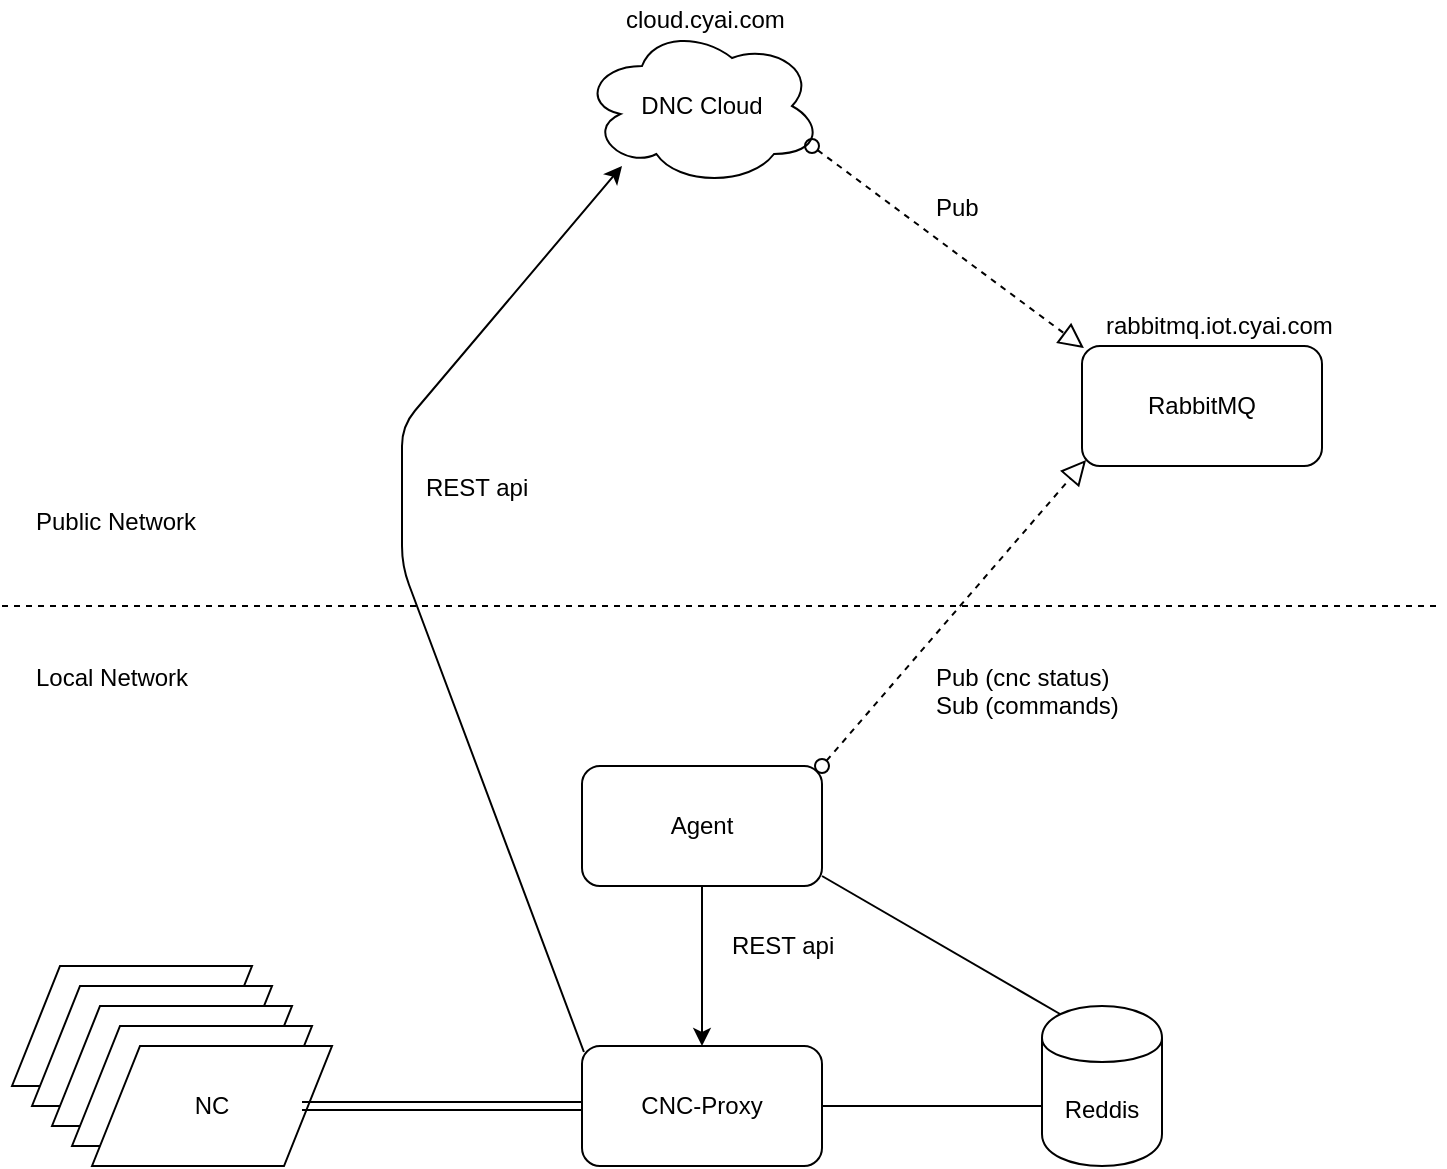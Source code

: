 <mxfile version="11.1.4" type="github"><diagram id="Hy_D6MKF1IKnsK7ovJGc" name="Page-1"><mxGraphModel dx="758" dy="730" grid="1" gridSize="10" guides="1" tooltips="1" connect="1" arrows="1" fold="1" page="1" pageScale="1" pageWidth="827" pageHeight="1169" math="0" shadow="0"><root><mxCell id="0"/><mxCell id="1" parent="0"/><mxCell id="63n7rh9HoiTFIodZpKey-1" value="" style="endArrow=none;dashed=1;html=1;" parent="1" edge="1"><mxGeometry width="50" height="50" relative="1" as="geometry"><mxPoint x="20" y="400" as="sourcePoint"/><mxPoint x="740" y="400" as="targetPoint"/><Array as="points"><mxPoint x="130" y="400"/></Array></mxGeometry></mxCell><mxCell id="63n7rh9HoiTFIodZpKey-2" value="CNC-Proxy" style="rounded=1;whiteSpace=wrap;html=1;" parent="1" vertex="1"><mxGeometry x="310" y="620" width="120" height="60" as="geometry"/></mxCell><mxCell id="63n7rh9HoiTFIodZpKey-3" value="&lt;div&gt;RabbitMQ&lt;/div&gt;" style="rounded=1;whiteSpace=wrap;html=1;" parent="1" vertex="1"><mxGeometry x="560" y="270" width="120" height="60" as="geometry"/></mxCell><mxCell id="63n7rh9HoiTFIodZpKey-4" value="DNC Cloud" style="ellipse;shape=cloud;whiteSpace=wrap;html=1;" parent="1" vertex="1"><mxGeometry x="310" y="110" width="120" height="80" as="geometry"/></mxCell><mxCell id="63n7rh9HoiTFIodZpKey-5" value="Reddis" style="shape=cylinder;whiteSpace=wrap;html=1;boundedLbl=1;backgroundOutline=1;" parent="1" vertex="1"><mxGeometry x="540" y="600" width="60" height="80" as="geometry"/></mxCell><mxCell id="63n7rh9HoiTFIodZpKey-6" value="Agent" style="rounded=1;whiteSpace=wrap;html=1;" parent="1" vertex="1"><mxGeometry x="310" y="480" width="120" height="60" as="geometry"/></mxCell><mxCell id="63n7rh9HoiTFIodZpKey-8" value="&lt;div&gt;Pub&lt;/div&gt;" style="text;html=1;resizable=0;points=[];autosize=1;align=left;verticalAlign=top;spacingTop=-4;" parent="1" vertex="1"><mxGeometry x="485" y="191" width="40" height="20" as="geometry"/></mxCell><mxCell id="63n7rh9HoiTFIodZpKey-10" value="&lt;div&gt;Pub (cnc status)&lt;/div&gt;&lt;div&gt;Sub (commands)&lt;/div&gt;" style="text;html=1;resizable=0;points=[];autosize=1;align=left;verticalAlign=top;spacingTop=-4;" parent="1" vertex="1"><mxGeometry x="485" y="426" width="110" height="30" as="geometry"/></mxCell><mxCell id="63n7rh9HoiTFIodZpKey-13" value="&lt;div&gt;Local Network&lt;/div&gt;&lt;div&gt;&lt;br&gt;&lt;/div&gt;" style="text;html=1;resizable=0;points=[];autosize=1;align=left;verticalAlign=top;spacingTop=-4;" parent="1" vertex="1"><mxGeometry x="35" y="426" width="100" height="30" as="geometry"/></mxCell><mxCell id="63n7rh9HoiTFIodZpKey-14" value="&lt;div&gt;Public Network&lt;/div&gt;" style="text;html=1;resizable=0;points=[];autosize=1;align=left;verticalAlign=top;spacingTop=-4;" parent="1" vertex="1"><mxGeometry x="35" y="348" width="100" height="20" as="geometry"/></mxCell><mxCell id="63n7rh9HoiTFIodZpKey-15" value="&lt;div&gt;rabbitmq.iot.cyai.com&lt;/div&gt;&lt;div&gt;&lt;br&gt;&lt;/div&gt;" style="text;html=1;resizable=0;points=[];autosize=1;align=left;verticalAlign=top;spacingTop=-4;" parent="1" vertex="1"><mxGeometry x="570" y="250" width="140" height="30" as="geometry"/></mxCell><mxCell id="63n7rh9HoiTFIodZpKey-16" value="" style="endArrow=classic;html=1;exitX=0.5;exitY=1;exitDx=0;exitDy=0;entryX=0.5;entryY=0;entryDx=0;entryDy=0;" parent="1" source="63n7rh9HoiTFIodZpKey-6" target="63n7rh9HoiTFIodZpKey-2" edge="1"><mxGeometry width="50" height="50" relative="1" as="geometry"><mxPoint x="363" y="584" as="sourcePoint"/><mxPoint x="413" y="534" as="targetPoint"/></mxGeometry></mxCell><mxCell id="63n7rh9HoiTFIodZpKey-19" value="&lt;div&gt;REST api&lt;/div&gt;" style="text;html=1;resizable=0;points=[];autosize=1;align=left;verticalAlign=top;spacingTop=-4;" parent="1" vertex="1"><mxGeometry x="383" y="560" width="60" height="20" as="geometry"/></mxCell><mxCell id="63n7rh9HoiTFIodZpKey-21" value="NC" style="shape=parallelogram;perimeter=parallelogramPerimeter;whiteSpace=wrap;html=1;" parent="1" vertex="1"><mxGeometry x="25" y="580" width="120" height="60" as="geometry"/></mxCell><mxCell id="63n7rh9HoiTFIodZpKey-24" value="NC" style="shape=parallelogram;perimeter=parallelogramPerimeter;whiteSpace=wrap;html=1;" parent="1" vertex="1"><mxGeometry x="35" y="590" width="120" height="60" as="geometry"/></mxCell><mxCell id="63n7rh9HoiTFIodZpKey-25" value="NC" style="shape=parallelogram;perimeter=parallelogramPerimeter;whiteSpace=wrap;html=1;" parent="1" vertex="1"><mxGeometry x="45" y="600" width="120" height="60" as="geometry"/></mxCell><mxCell id="63n7rh9HoiTFIodZpKey-26" value="NC" style="shape=parallelogram;perimeter=parallelogramPerimeter;whiteSpace=wrap;html=1;" parent="1" vertex="1"><mxGeometry x="55" y="610" width="120" height="60" as="geometry"/></mxCell><mxCell id="63n7rh9HoiTFIodZpKey-27" value="NC" style="shape=parallelogram;perimeter=parallelogramPerimeter;whiteSpace=wrap;html=1;" parent="1" vertex="1"><mxGeometry x="65" y="620" width="120" height="60" as="geometry"/></mxCell><mxCell id="63n7rh9HoiTFIodZpKey-29" value="" style="startArrow=oval;startFill=0;startSize=7;endArrow=block;endFill=0;endSize=10;dashed=1;html=1;entryX=0.008;entryY=0.017;entryDx=0;entryDy=0;entryPerimeter=0;" parent="1" target="63n7rh9HoiTFIodZpKey-3" edge="1"><mxGeometry width="100" relative="1" as="geometry"><mxPoint x="425" y="170" as="sourcePoint"/><mxPoint x="525" y="170" as="targetPoint"/></mxGeometry></mxCell><mxCell id="63n7rh9HoiTFIodZpKey-30" value="" style="startArrow=oval;startFill=0;startSize=7;endArrow=block;endFill=0;endSize=10;dashed=1;html=1;entryX=0.017;entryY=0.95;entryDx=0;entryDy=0;entryPerimeter=0;" parent="1" target="63n7rh9HoiTFIodZpKey-3" edge="1"><mxGeometry width="100" relative="1" as="geometry"><mxPoint x="430" y="480" as="sourcePoint"/><mxPoint x="530" y="480" as="targetPoint"/></mxGeometry></mxCell><mxCell id="63n7rh9HoiTFIodZpKey-33" value="" style="shape=link;html=1;entryX=0;entryY=0.5;entryDx=0;entryDy=0;" parent="1" target="63n7rh9HoiTFIodZpKey-2" edge="1"><mxGeometry width="100" relative="1" as="geometry"><mxPoint x="170" y="650" as="sourcePoint"/><mxPoint x="300" y="650" as="targetPoint"/></mxGeometry></mxCell><mxCell id="63n7rh9HoiTFIodZpKey-38" value="" style="endArrow=none;html=1;exitX=1;exitY=0.5;exitDx=0;exitDy=0;entryX=0;entryY=0.625;entryDx=0;entryDy=0;entryPerimeter=0;" parent="1" source="63n7rh9HoiTFIodZpKey-2" target="63n7rh9HoiTFIodZpKey-5" edge="1"><mxGeometry width="50" height="50" relative="1" as="geometry"><mxPoint x="430" y="680" as="sourcePoint"/><mxPoint x="480" y="630" as="targetPoint"/></mxGeometry></mxCell><mxCell id="63n7rh9HoiTFIodZpKey-39" value="" style="endArrow=none;html=1;entryX=0.15;entryY=0.05;entryDx=0;entryDy=0;entryPerimeter=0;" parent="1" target="63n7rh9HoiTFIodZpKey-5" edge="1"><mxGeometry width="50" height="50" relative="1" as="geometry"><mxPoint x="430" y="535" as="sourcePoint"/><mxPoint x="540" y="600" as="targetPoint"/></mxGeometry></mxCell><mxCell id="63n7rh9HoiTFIodZpKey-42" value="REST api" style="text;html=1;resizable=0;points=[];autosize=1;align=left;verticalAlign=top;spacingTop=-4;" parent="1" vertex="1"><mxGeometry x="230" y="331" width="60" height="20" as="geometry"/></mxCell><mxCell id="63n7rh9HoiTFIodZpKey-43" value="cloud.cyai.com" style="text;html=1;resizable=0;points=[];autosize=1;align=left;verticalAlign=top;spacingTop=-4;" parent="1" vertex="1"><mxGeometry x="330" y="97" width="100" height="20" as="geometry"/></mxCell><mxCell id="1j1rBuAR_wwFERAADHfh-1" value="" style="endArrow=classic;html=1;exitX=0.008;exitY=0.05;exitDx=0;exitDy=0;exitPerimeter=0;" edge="1" parent="1" source="63n7rh9HoiTFIodZpKey-2"><mxGeometry width="50" height="50" relative="1" as="geometry"><mxPoint x="280" y="620" as="sourcePoint"/><mxPoint x="330" y="180" as="targetPoint"/><Array as="points"><mxPoint x="220" y="380"/><mxPoint x="220" y="310"/></Array></mxGeometry></mxCell></root></mxGraphModel></diagram></mxfile>